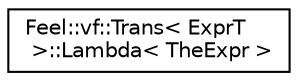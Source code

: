 digraph "Graphical Class Hierarchy"
{
 // LATEX_PDF_SIZE
  edge [fontname="Helvetica",fontsize="10",labelfontname="Helvetica",labelfontsize="10"];
  node [fontname="Helvetica",fontsize="10",shape=record];
  rankdir="LR";
  Node0 [label="Feel::vf::Trans\< ExprT\l \>::Lambda\< TheExpr \>",height=0.2,width=0.4,color="black", fillcolor="white", style="filled",URL="$structFeel_1_1vf_1_1Trans_1_1Lambda.html",tooltip=" "];
}
